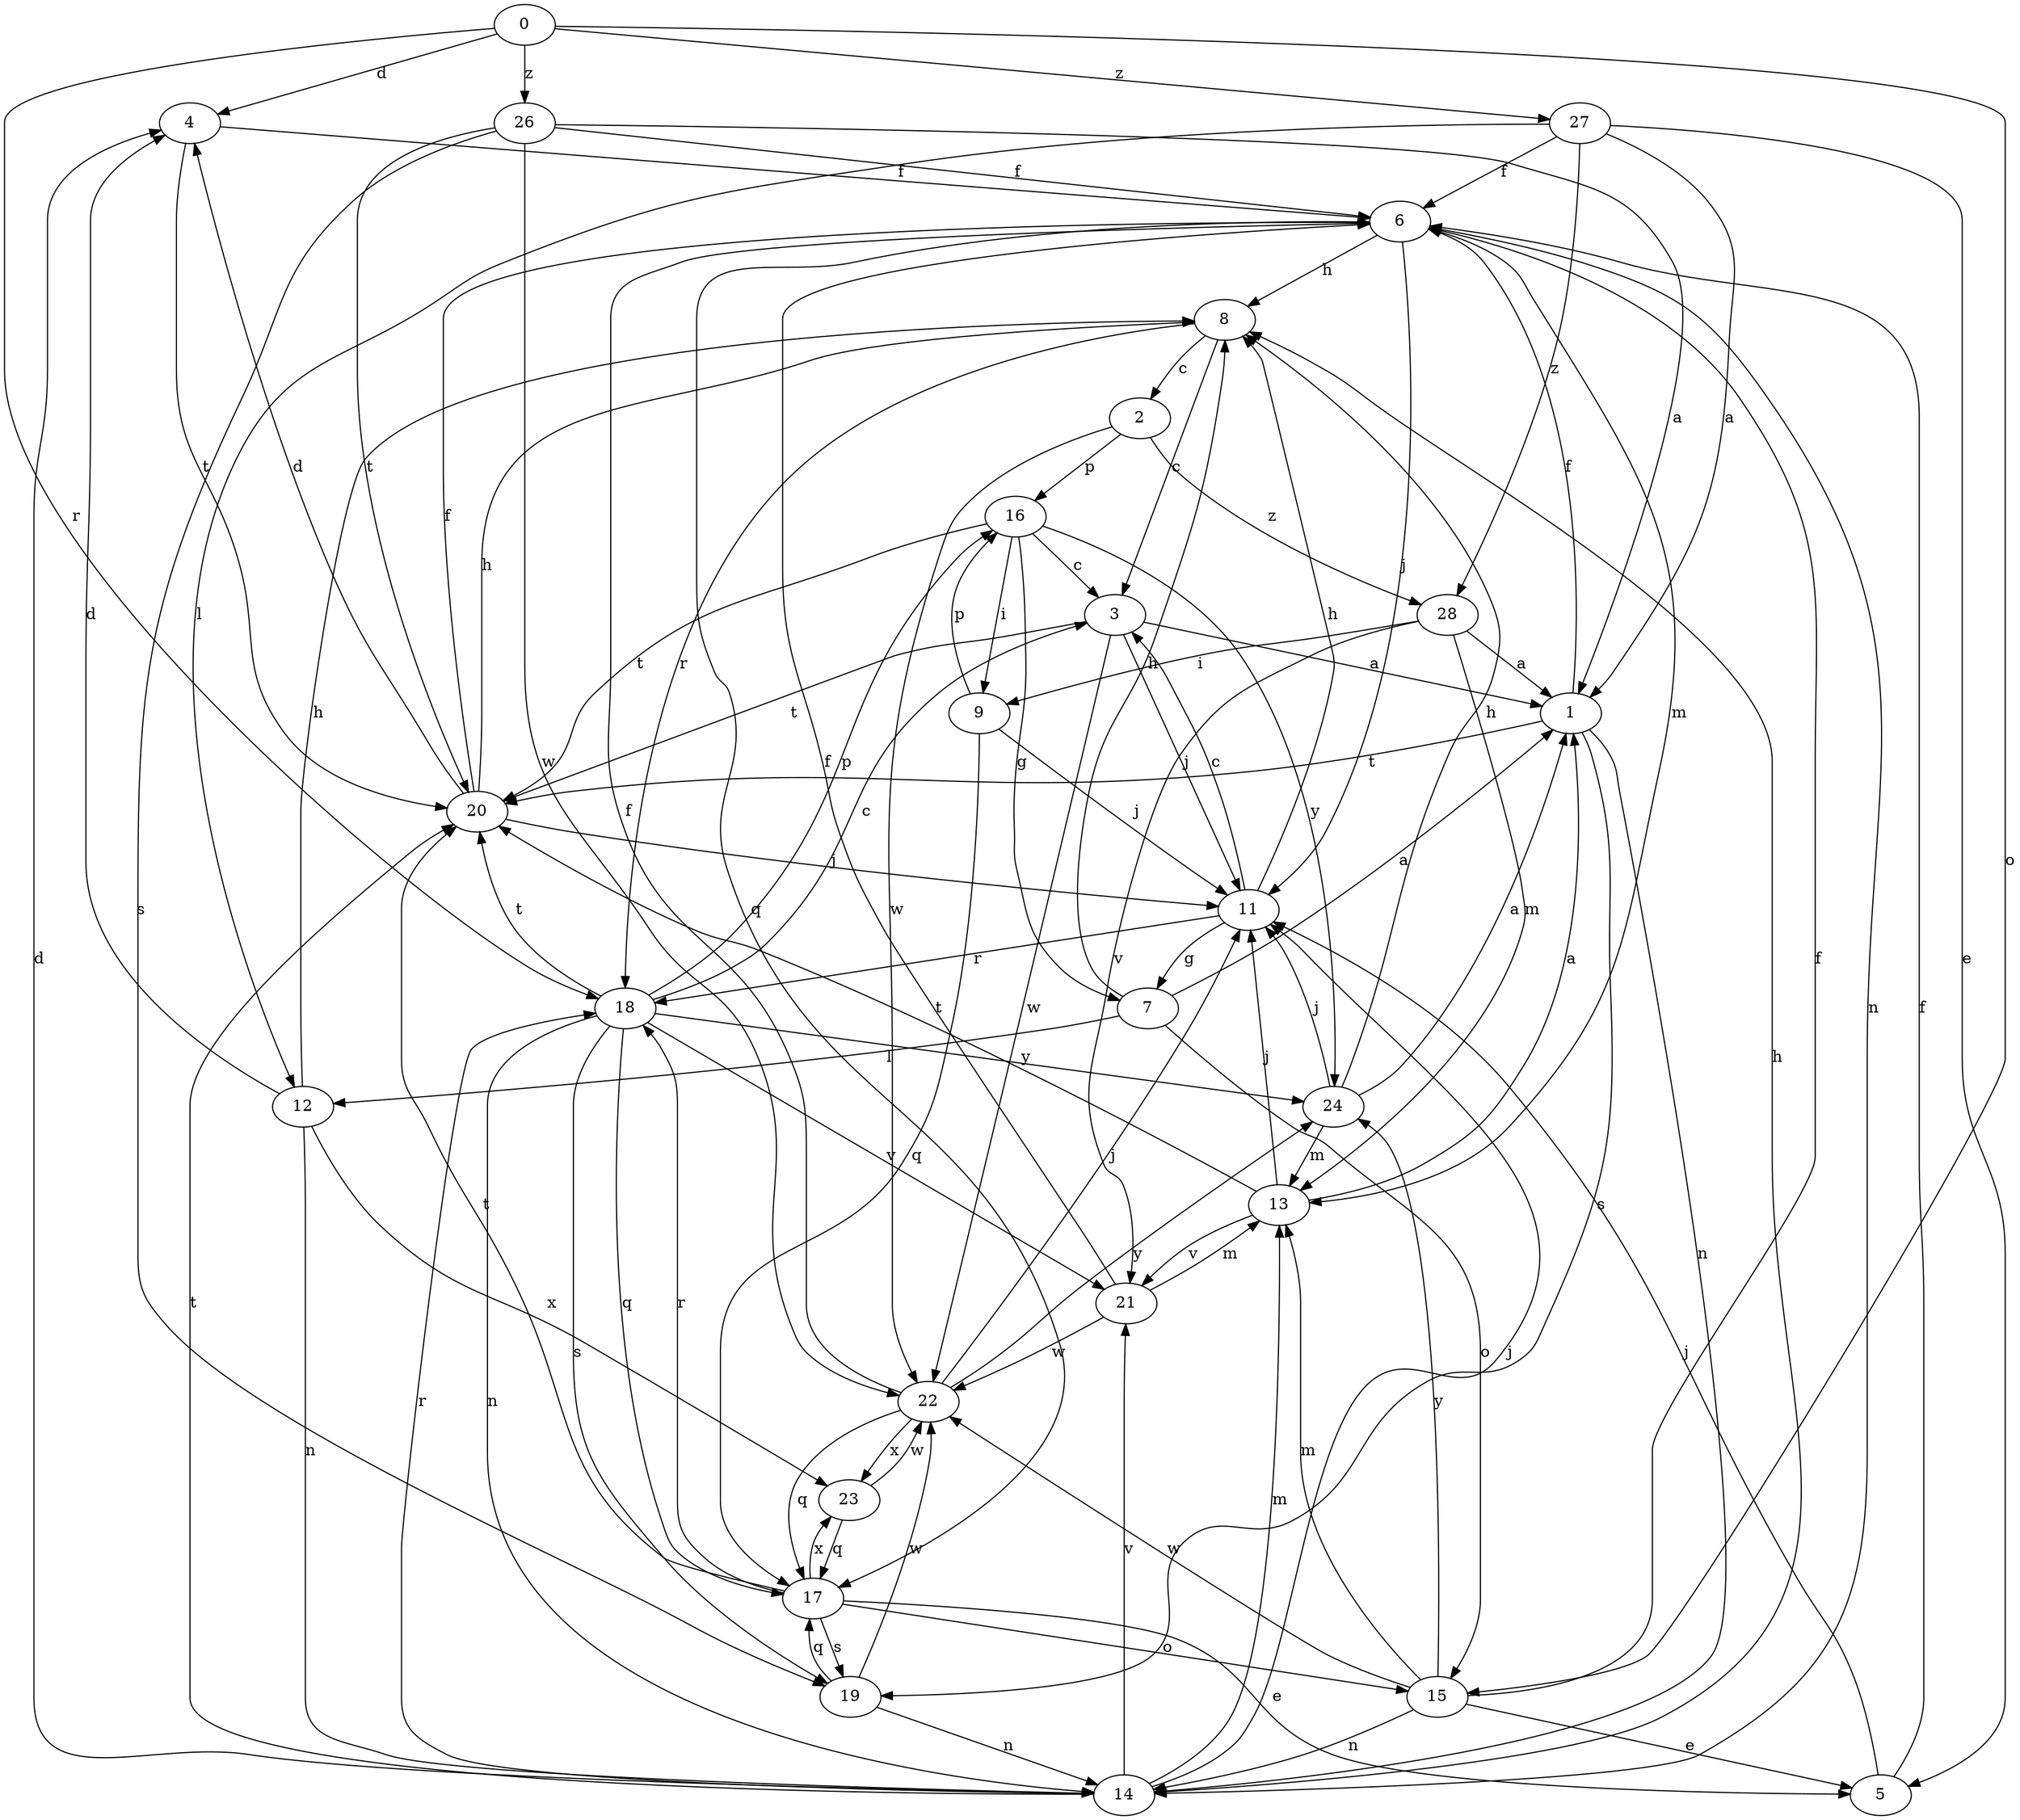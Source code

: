 strict digraph  {
0;
1;
2;
3;
4;
5;
6;
7;
8;
9;
11;
12;
13;
14;
15;
16;
17;
18;
19;
20;
21;
22;
23;
24;
26;
27;
28;
0 -> 4  [label=d];
0 -> 15  [label=o];
0 -> 18  [label=r];
0 -> 26  [label=z];
0 -> 27  [label=z];
1 -> 6  [label=f];
1 -> 14  [label=n];
1 -> 19  [label=s];
1 -> 20  [label=t];
2 -> 16  [label=p];
2 -> 22  [label=w];
2 -> 28  [label=z];
3 -> 1  [label=a];
3 -> 11  [label=j];
3 -> 20  [label=t];
3 -> 22  [label=w];
4 -> 6  [label=f];
4 -> 20  [label=t];
5 -> 6  [label=f];
5 -> 11  [label=j];
6 -> 8  [label=h];
6 -> 11  [label=j];
6 -> 13  [label=m];
6 -> 14  [label=n];
6 -> 17  [label=q];
7 -> 1  [label=a];
7 -> 8  [label=h];
7 -> 12  [label=l];
7 -> 15  [label=o];
8 -> 2  [label=c];
8 -> 3  [label=c];
8 -> 18  [label=r];
9 -> 11  [label=j];
9 -> 16  [label=p];
9 -> 17  [label=q];
11 -> 3  [label=c];
11 -> 7  [label=g];
11 -> 8  [label=h];
11 -> 18  [label=r];
12 -> 4  [label=d];
12 -> 8  [label=h];
12 -> 14  [label=n];
12 -> 23  [label=x];
13 -> 1  [label=a];
13 -> 11  [label=j];
13 -> 20  [label=t];
13 -> 21  [label=v];
14 -> 4  [label=d];
14 -> 8  [label=h];
14 -> 11  [label=j];
14 -> 13  [label=m];
14 -> 18  [label=r];
14 -> 20  [label=t];
14 -> 21  [label=v];
15 -> 5  [label=e];
15 -> 6  [label=f];
15 -> 13  [label=m];
15 -> 14  [label=n];
15 -> 22  [label=w];
15 -> 24  [label=y];
16 -> 3  [label=c];
16 -> 7  [label=g];
16 -> 9  [label=i];
16 -> 20  [label=t];
16 -> 24  [label=y];
17 -> 5  [label=e];
17 -> 15  [label=o];
17 -> 18  [label=r];
17 -> 19  [label=s];
17 -> 20  [label=t];
17 -> 23  [label=x];
18 -> 3  [label=c];
18 -> 14  [label=n];
18 -> 16  [label=p];
18 -> 17  [label=q];
18 -> 19  [label=s];
18 -> 20  [label=t];
18 -> 21  [label=v];
18 -> 24  [label=y];
19 -> 14  [label=n];
19 -> 17  [label=q];
19 -> 22  [label=w];
20 -> 4  [label=d];
20 -> 6  [label=f];
20 -> 8  [label=h];
20 -> 11  [label=j];
21 -> 6  [label=f];
21 -> 13  [label=m];
21 -> 22  [label=w];
22 -> 6  [label=f];
22 -> 11  [label=j];
22 -> 17  [label=q];
22 -> 23  [label=x];
22 -> 24  [label=y];
23 -> 17  [label=q];
23 -> 22  [label=w];
24 -> 1  [label=a];
24 -> 8  [label=h];
24 -> 11  [label=j];
24 -> 13  [label=m];
26 -> 1  [label=a];
26 -> 6  [label=f];
26 -> 19  [label=s];
26 -> 20  [label=t];
26 -> 22  [label=w];
27 -> 1  [label=a];
27 -> 5  [label=e];
27 -> 6  [label=f];
27 -> 12  [label=l];
27 -> 28  [label=z];
28 -> 1  [label=a];
28 -> 9  [label=i];
28 -> 13  [label=m];
28 -> 21  [label=v];
}
